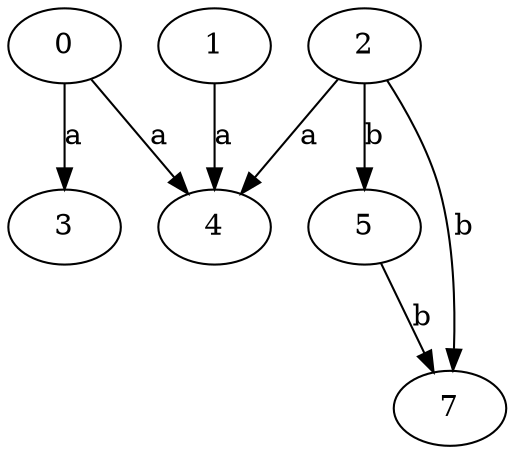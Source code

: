 strict digraph  {
0;
3;
4;
1;
5;
2;
7;
0 -> 3  [label=a];
0 -> 4  [label=a];
1 -> 4  [label=a];
5 -> 7  [label=b];
2 -> 4  [label=a];
2 -> 5  [label=b];
2 -> 7  [label=b];
}

